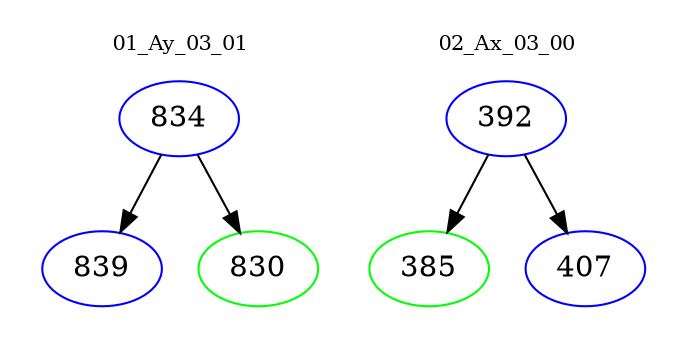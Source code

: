 digraph{
subgraph cluster_0 {
color = white
label = "01_Ay_03_01";
fontsize=10;
T0_834 [label="834", color="blue"]
T0_834 -> T0_839 [color="black"]
T0_839 [label="839", color="blue"]
T0_834 -> T0_830 [color="black"]
T0_830 [label="830", color="green"]
}
subgraph cluster_1 {
color = white
label = "02_Ax_03_00";
fontsize=10;
T1_392 [label="392", color="blue"]
T1_392 -> T1_385 [color="black"]
T1_385 [label="385", color="green"]
T1_392 -> T1_407 [color="black"]
T1_407 [label="407", color="blue"]
}
}
